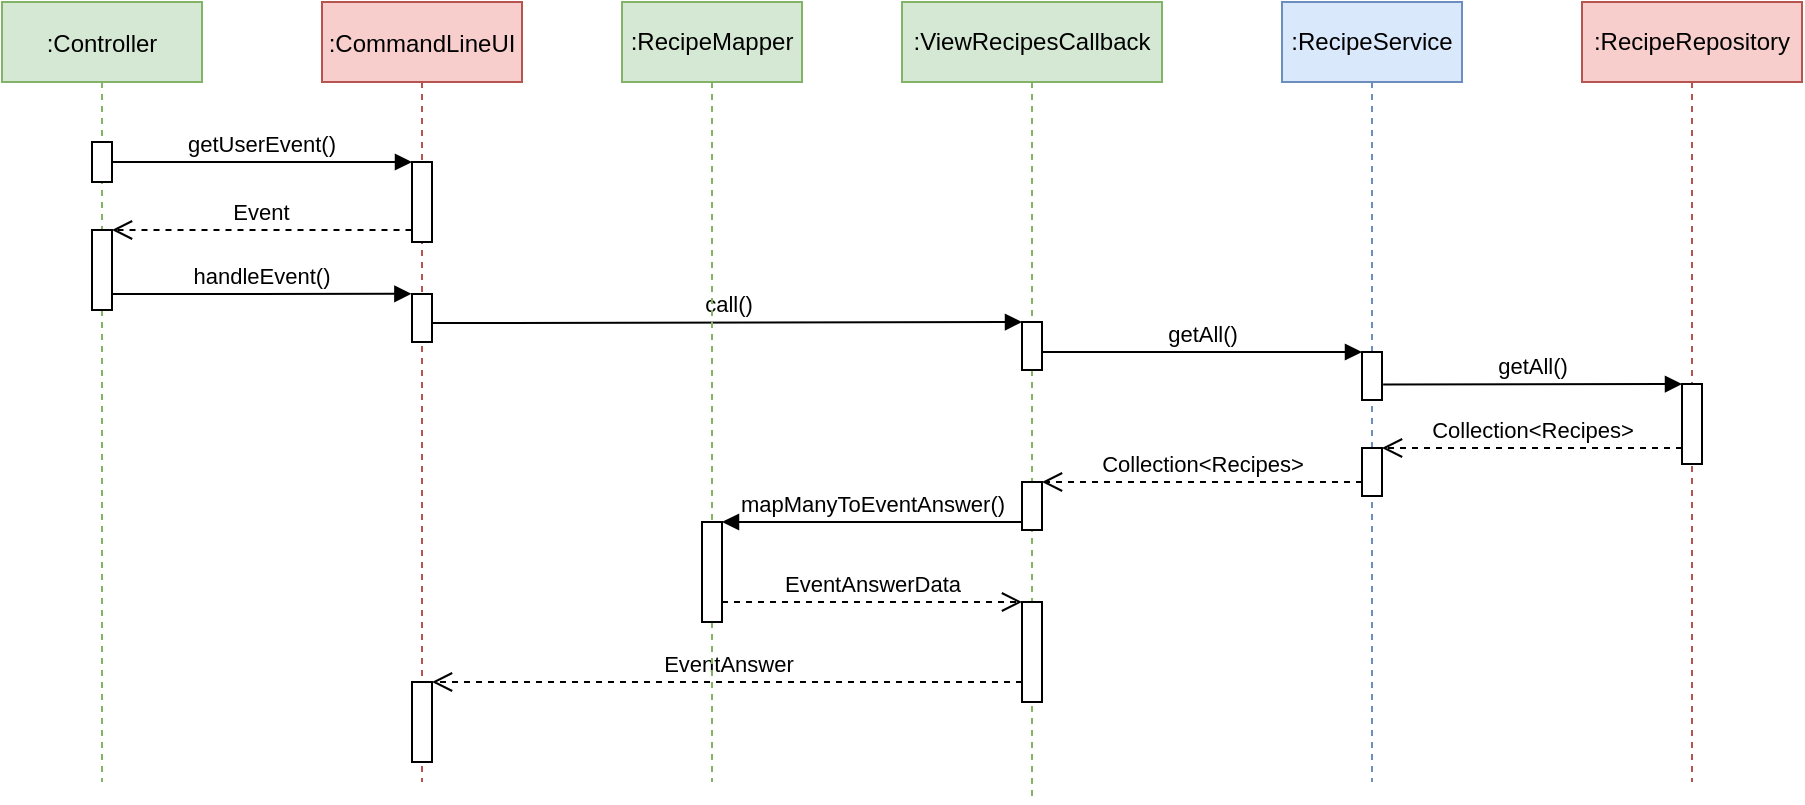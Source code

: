 <mxfile version="16.5.1" type="device"><diagram id="kgpKYQtTHZ0yAKxKKP6v" name="Page-1"><mxGraphModel dx="1102" dy="865" grid="1" gridSize="10" guides="1" tooltips="1" connect="1" arrows="1" fold="1" page="1" pageScale="1" pageWidth="850" pageHeight="1100" math="0" shadow="0"><root><mxCell id="0"/><mxCell id="1" parent="0"/><mxCell id="3nuBFxr9cyL0pnOWT2aG-1" value=":Controller" style="shape=umlLifeline;perimeter=lifelinePerimeter;container=1;collapsible=0;recursiveResize=0;rounded=0;shadow=0;strokeWidth=1;fillColor=#d5e8d4;strokeColor=#82b366;" parent="1" vertex="1"><mxGeometry x="10" y="40" width="100" height="390" as="geometry"/></mxCell><mxCell id="3nuBFxr9cyL0pnOWT2aG-2" value="" style="points=[];perimeter=orthogonalPerimeter;rounded=0;shadow=0;strokeWidth=1;" parent="3nuBFxr9cyL0pnOWT2aG-1" vertex="1"><mxGeometry x="45" y="70" width="10" height="20" as="geometry"/></mxCell><mxCell id="M5Et3ofA82Xr93kI_haZ-9" value="" style="points=[];perimeter=orthogonalPerimeter;rounded=0;shadow=0;strokeWidth=1;" parent="3nuBFxr9cyL0pnOWT2aG-1" vertex="1"><mxGeometry x="45" y="114" width="10" height="40" as="geometry"/></mxCell><mxCell id="3nuBFxr9cyL0pnOWT2aG-5" value=":CommandLineUI" style="shape=umlLifeline;perimeter=lifelinePerimeter;container=1;collapsible=0;recursiveResize=0;rounded=0;shadow=0;strokeWidth=1;fillColor=#f8cecc;strokeColor=#b85450;" parent="1" vertex="1"><mxGeometry x="170" y="40" width="100" height="390" as="geometry"/></mxCell><mxCell id="3nuBFxr9cyL0pnOWT2aG-6" value="" style="points=[];perimeter=orthogonalPerimeter;rounded=0;shadow=0;strokeWidth=1;" parent="3nuBFxr9cyL0pnOWT2aG-5" vertex="1"><mxGeometry x="45" y="80" width="10" height="40" as="geometry"/></mxCell><mxCell id="M5Et3ofA82Xr93kI_haZ-3" value="" style="points=[];perimeter=orthogonalPerimeter;rounded=0;shadow=0;strokeWidth=1;" parent="3nuBFxr9cyL0pnOWT2aG-5" vertex="1"><mxGeometry x="45" y="146" width="10" height="24" as="geometry"/></mxCell><mxCell id="M5Et3ofA82Xr93kI_haZ-30" value="" style="html=1;points=[];perimeter=orthogonalPerimeter;" parent="3nuBFxr9cyL0pnOWT2aG-5" vertex="1"><mxGeometry x="45" y="340" width="10" height="40" as="geometry"/></mxCell><mxCell id="3nuBFxr9cyL0pnOWT2aG-7" value="Event" style="verticalAlign=bottom;endArrow=open;dashed=1;endSize=8;shadow=0;strokeWidth=1;exitX=-0.025;exitY=0.849;exitDx=0;exitDy=0;exitPerimeter=0;" parent="1" source="3nuBFxr9cyL0pnOWT2aG-6" edge="1"><mxGeometry relative="1" as="geometry"><mxPoint x="65" y="154.0" as="targetPoint"/><mxPoint x="210" y="154" as="sourcePoint"/></mxGeometry></mxCell><mxCell id="3nuBFxr9cyL0pnOWT2aG-8" value="getUserEvent()" style="verticalAlign=bottom;endArrow=block;entryX=0;entryY=0;shadow=0;strokeWidth=1;" parent="1" source="3nuBFxr9cyL0pnOWT2aG-2" target="3nuBFxr9cyL0pnOWT2aG-6" edge="1"><mxGeometry relative="1" as="geometry"><mxPoint x="165" y="120" as="sourcePoint"/></mxGeometry></mxCell><mxCell id="M5Et3ofA82Xr93kI_haZ-4" value="handleEvent()" style="verticalAlign=bottom;endArrow=block;shadow=0;strokeWidth=1;entryX=-0.031;entryY=-0.005;entryDx=0;entryDy=0;entryPerimeter=0;" parent="1" target="M5Et3ofA82Xr93kI_haZ-3" edge="1"><mxGeometry relative="1" as="geometry"><mxPoint x="65" y="186" as="sourcePoint"/><mxPoint x="210" y="186" as="targetPoint"/></mxGeometry></mxCell><mxCell id="M5Et3ofA82Xr93kI_haZ-5" value=":ViewRecipesCallback" style="shape=umlLifeline;perimeter=lifelinePerimeter;whiteSpace=wrap;html=1;container=1;collapsible=0;recursiveResize=0;outlineConnect=0;fillColor=#d5e8d4;strokeColor=#82b366;" parent="1" vertex="1"><mxGeometry x="460" y="40" width="130" height="400" as="geometry"/></mxCell><mxCell id="M5Et3ofA82Xr93kI_haZ-6" value="" style="html=1;points=[];perimeter=orthogonalPerimeter;" parent="M5Et3ofA82Xr93kI_haZ-5" vertex="1"><mxGeometry x="60" y="160" width="10" height="24" as="geometry"/></mxCell><mxCell id="M5Et3ofA82Xr93kI_haZ-20" value="" style="html=1;points=[];perimeter=orthogonalPerimeter;" parent="M5Et3ofA82Xr93kI_haZ-5" vertex="1"><mxGeometry x="60" y="240" width="10" height="24" as="geometry"/></mxCell><mxCell id="M5Et3ofA82Xr93kI_haZ-29" value="EventAnswer" style="html=1;verticalAlign=bottom;endArrow=open;dashed=1;endSize=8;rounded=0;" parent="M5Et3ofA82Xr93kI_haZ-5" target="M5Et3ofA82Xr93kI_haZ-30" edge="1"><mxGeometry relative="1" as="geometry"><mxPoint x="60" y="340" as="sourcePoint"/><mxPoint x="-230" y="340" as="targetPoint"/></mxGeometry></mxCell><mxCell id="Lk8p-D036xCEpb2gPa0w-1" value="" style="html=1;points=[];perimeter=orthogonalPerimeter;" vertex="1" parent="M5Et3ofA82Xr93kI_haZ-5"><mxGeometry x="60" y="300" width="10" height="50" as="geometry"/></mxCell><mxCell id="M5Et3ofA82Xr93kI_haZ-7" value="call()" style="html=1;verticalAlign=bottom;endArrow=block;entryX=0;entryY=0;rounded=0;exitX=1.006;exitY=0.606;exitDx=0;exitDy=0;exitPerimeter=0;" parent="1" source="M5Et3ofA82Xr93kI_haZ-3" target="M5Et3ofA82Xr93kI_haZ-6" edge="1"><mxGeometry relative="1" as="geometry"><mxPoint x="280" y="200" as="sourcePoint"/></mxGeometry></mxCell><mxCell id="M5Et3ofA82Xr93kI_haZ-11" value=":RecipeService" style="shape=umlLifeline;perimeter=lifelinePerimeter;whiteSpace=wrap;html=1;container=1;collapsible=0;recursiveResize=0;outlineConnect=0;fillColor=#dae8fc;strokeColor=#6c8ebf;" parent="1" vertex="1"><mxGeometry x="650" y="40" width="90" height="390" as="geometry"/></mxCell><mxCell id="M5Et3ofA82Xr93kI_haZ-12" value="" style="html=1;points=[];perimeter=orthogonalPerimeter;" parent="M5Et3ofA82Xr93kI_haZ-11" vertex="1"><mxGeometry x="40" y="175" width="10" height="24" as="geometry"/></mxCell><mxCell id="M5Et3ofA82Xr93kI_haZ-19" value="" style="html=1;points=[];perimeter=orthogonalPerimeter;" parent="M5Et3ofA82Xr93kI_haZ-11" vertex="1"><mxGeometry x="40" y="223" width="10" height="24" as="geometry"/></mxCell><mxCell id="M5Et3ofA82Xr93kI_haZ-21" value="Collection&amp;lt;Recipes&amp;gt;" style="html=1;verticalAlign=bottom;endArrow=open;dashed=1;endSize=8;rounded=0;" parent="M5Et3ofA82Xr93kI_haZ-11" edge="1"><mxGeometry relative="1" as="geometry"><mxPoint x="40" y="240" as="sourcePoint"/><mxPoint x="-120" y="240" as="targetPoint"/></mxGeometry></mxCell><mxCell id="M5Et3ofA82Xr93kI_haZ-13" value="getAll()" style="html=1;verticalAlign=bottom;endArrow=block;entryX=0;entryY=0;rounded=0;" parent="1" target="M5Et3ofA82Xr93kI_haZ-12" edge="1"><mxGeometry relative="1" as="geometry"><mxPoint x="530" y="215" as="sourcePoint"/></mxGeometry></mxCell><mxCell id="M5Et3ofA82Xr93kI_haZ-15" value=":RecipeRepository" style="shape=umlLifeline;perimeter=lifelinePerimeter;whiteSpace=wrap;html=1;container=1;collapsible=0;recursiveResize=0;outlineConnect=0;fillColor=#f8cecc;strokeColor=#b85450;" parent="1" vertex="1"><mxGeometry x="800" y="40" width="110" height="390" as="geometry"/></mxCell><mxCell id="M5Et3ofA82Xr93kI_haZ-16" value="" style="html=1;points=[];perimeter=orthogonalPerimeter;" parent="M5Et3ofA82Xr93kI_haZ-15" vertex="1"><mxGeometry x="50" y="191" width="10" height="40" as="geometry"/></mxCell><mxCell id="M5Et3ofA82Xr93kI_haZ-18" value="Collection&amp;lt;Recipes&amp;gt;" style="html=1;verticalAlign=bottom;endArrow=open;dashed=1;endSize=8;exitX=0;exitY=0.95;rounded=0;" parent="M5Et3ofA82Xr93kI_haZ-15" target="M5Et3ofA82Xr93kI_haZ-19" edge="1"><mxGeometry relative="1" as="geometry"><mxPoint x="-20" y="223" as="targetPoint"/><mxPoint x="50" y="223" as="sourcePoint"/></mxGeometry></mxCell><mxCell id="M5Et3ofA82Xr93kI_haZ-17" value="getAll()" style="html=1;verticalAlign=bottom;endArrow=block;entryX=0;entryY=0;rounded=0;exitX=1.057;exitY=0.676;exitDx=0;exitDy=0;exitPerimeter=0;" parent="1" source="M5Et3ofA82Xr93kI_haZ-12" target="M5Et3ofA82Xr93kI_haZ-16" edge="1"><mxGeometry relative="1" as="geometry"><mxPoint x="780" y="240" as="sourcePoint"/></mxGeometry></mxCell><mxCell id="M5Et3ofA82Xr93kI_haZ-22" value=":RecipeMapper" style="shape=umlLifeline;perimeter=lifelinePerimeter;whiteSpace=wrap;html=1;container=1;collapsible=0;recursiveResize=0;outlineConnect=0;fillColor=#d5e8d4;strokeColor=#82b366;" parent="1" vertex="1"><mxGeometry x="320" y="40" width="90" height="390" as="geometry"/></mxCell><mxCell id="M5Et3ofA82Xr93kI_haZ-24" value="" style="html=1;points=[];perimeter=orthogonalPerimeter;" parent="M5Et3ofA82Xr93kI_haZ-22" vertex="1"><mxGeometry x="40" y="260" width="10" height="50" as="geometry"/></mxCell><mxCell id="M5Et3ofA82Xr93kI_haZ-25" value="mapManyToEventAnswer()" style="html=1;verticalAlign=bottom;endArrow=block;entryX=1;entryY=0;rounded=0;" parent="1" target="M5Et3ofA82Xr93kI_haZ-24" edge="1"><mxGeometry relative="1" as="geometry"><mxPoint x="520" y="300" as="sourcePoint"/></mxGeometry></mxCell><mxCell id="M5Et3ofA82Xr93kI_haZ-26" value="EventAnswerData" style="html=1;verticalAlign=bottom;endArrow=open;dashed=1;endSize=8;exitX=1;exitY=0.95;rounded=0;" parent="1" edge="1"><mxGeometry relative="1" as="geometry"><mxPoint x="520" y="340" as="targetPoint"/><mxPoint x="370" y="340" as="sourcePoint"/></mxGeometry></mxCell></root></mxGraphModel></diagram></mxfile>
